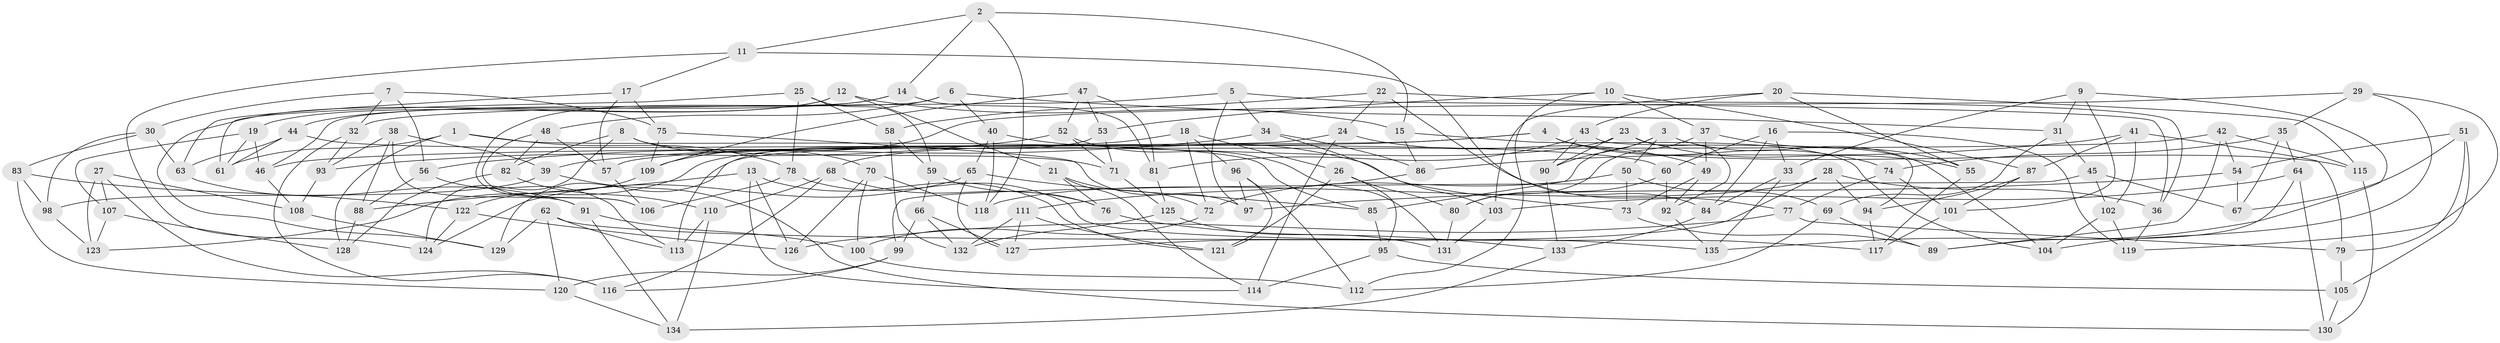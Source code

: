 // Generated by graph-tools (version 1.1) at 2025/16/03/09/25 04:16:31]
// undirected, 135 vertices, 270 edges
graph export_dot {
graph [start="1"]
  node [color=gray90,style=filled];
  1;
  2;
  3;
  4;
  5;
  6;
  7;
  8;
  9;
  10;
  11;
  12;
  13;
  14;
  15;
  16;
  17;
  18;
  19;
  20;
  21;
  22;
  23;
  24;
  25;
  26;
  27;
  28;
  29;
  30;
  31;
  32;
  33;
  34;
  35;
  36;
  37;
  38;
  39;
  40;
  41;
  42;
  43;
  44;
  45;
  46;
  47;
  48;
  49;
  50;
  51;
  52;
  53;
  54;
  55;
  56;
  57;
  58;
  59;
  60;
  61;
  62;
  63;
  64;
  65;
  66;
  67;
  68;
  69;
  70;
  71;
  72;
  73;
  74;
  75;
  76;
  77;
  78;
  79;
  80;
  81;
  82;
  83;
  84;
  85;
  86;
  87;
  88;
  89;
  90;
  91;
  92;
  93;
  94;
  95;
  96;
  97;
  98;
  99;
  100;
  101;
  102;
  103;
  104;
  105;
  106;
  107;
  108;
  109;
  110;
  111;
  112;
  113;
  114;
  115;
  116;
  117;
  118;
  119;
  120;
  121;
  122;
  123;
  124;
  125;
  126;
  127;
  128;
  129;
  130;
  131;
  132;
  133;
  134;
  135;
  1 -- 128;
  1 -- 78;
  1 -- 61;
  1 -- 85;
  2 -- 11;
  2 -- 118;
  2 -- 14;
  2 -- 15;
  3 -- 104;
  3 -- 50;
  3 -- 90;
  3 -- 85;
  4 -- 74;
  4 -- 39;
  4 -- 57;
  4 -- 115;
  5 -- 97;
  5 -- 34;
  5 -- 36;
  5 -- 32;
  6 -- 31;
  6 -- 46;
  6 -- 48;
  6 -- 40;
  7 -- 30;
  7 -- 56;
  7 -- 75;
  7 -- 32;
  8 -- 71;
  8 -- 82;
  8 -- 70;
  8 -- 124;
  9 -- 31;
  9 -- 101;
  9 -- 33;
  9 -- 135;
  10 -- 37;
  10 -- 112;
  10 -- 53;
  10 -- 87;
  11 -- 84;
  11 -- 124;
  11 -- 17;
  12 -- 21;
  12 -- 19;
  12 -- 129;
  12 -- 15;
  13 -- 114;
  13 -- 88;
  13 -- 121;
  13 -- 126;
  14 -- 106;
  14 -- 81;
  14 -- 44;
  15 -- 104;
  15 -- 86;
  16 -- 60;
  16 -- 119;
  16 -- 33;
  16 -- 84;
  17 -- 57;
  17 -- 63;
  17 -- 75;
  18 -- 123;
  18 -- 26;
  18 -- 72;
  18 -- 96;
  19 -- 46;
  19 -- 61;
  19 -- 107;
  20 -- 55;
  20 -- 43;
  20 -- 115;
  20 -- 103;
  21 -- 72;
  21 -- 114;
  21 -- 76;
  22 -- 77;
  22 -- 24;
  22 -- 36;
  22 -- 58;
  23 -- 92;
  23 -- 55;
  23 -- 68;
  23 -- 90;
  24 -- 49;
  24 -- 114;
  24 -- 129;
  25 -- 61;
  25 -- 78;
  25 -- 59;
  25 -- 58;
  26 -- 80;
  26 -- 121;
  26 -- 95;
  27 -- 123;
  27 -- 116;
  27 -- 108;
  27 -- 107;
  28 -- 94;
  28 -- 36;
  28 -- 127;
  28 -- 118;
  29 -- 35;
  29 -- 109;
  29 -- 119;
  29 -- 104;
  30 -- 63;
  30 -- 98;
  30 -- 83;
  31 -- 69;
  31 -- 45;
  32 -- 93;
  32 -- 116;
  33 -- 135;
  33 -- 84;
  34 -- 86;
  34 -- 103;
  34 -- 56;
  35 -- 74;
  35 -- 67;
  35 -- 64;
  36 -- 119;
  37 -- 80;
  37 -- 49;
  37 -- 55;
  38 -- 93;
  38 -- 88;
  38 -- 91;
  38 -- 39;
  39 -- 98;
  39 -- 130;
  40 -- 118;
  40 -- 65;
  40 -- 73;
  41 -- 102;
  41 -- 86;
  41 -- 79;
  41 -- 87;
  42 -- 46;
  42 -- 54;
  42 -- 89;
  42 -- 115;
  43 -- 94;
  43 -- 81;
  43 -- 90;
  44 -- 60;
  44 -- 63;
  44 -- 61;
  45 -- 99;
  45 -- 102;
  45 -- 67;
  46 -- 108;
  47 -- 52;
  47 -- 109;
  47 -- 53;
  47 -- 81;
  48 -- 82;
  48 -- 57;
  48 -- 106;
  49 -- 92;
  49 -- 73;
  50 -- 69;
  50 -- 73;
  50 -- 72;
  51 -- 67;
  51 -- 105;
  51 -- 79;
  51 -- 54;
  52 -- 71;
  52 -- 131;
  52 -- 93;
  53 -- 71;
  53 -- 113;
  54 -- 67;
  54 -- 97;
  55 -- 117;
  56 -- 113;
  56 -- 88;
  57 -- 106;
  58 -- 59;
  58 -- 132;
  59 -- 66;
  59 -- 76;
  60 -- 92;
  60 -- 80;
  62 -- 113;
  62 -- 120;
  62 -- 135;
  62 -- 129;
  63 -- 91;
  64 -- 89;
  64 -- 130;
  64 -- 103;
  65 -- 124;
  65 -- 85;
  65 -- 127;
  66 -- 127;
  66 -- 99;
  66 -- 132;
  68 -- 76;
  68 -- 110;
  68 -- 116;
  69 -- 89;
  69 -- 112;
  70 -- 118;
  70 -- 100;
  70 -- 126;
  71 -- 125;
  72 -- 100;
  73 -- 89;
  74 -- 101;
  74 -- 77;
  75 -- 109;
  75 -- 97;
  76 -- 133;
  77 -- 79;
  77 -- 126;
  78 -- 106;
  78 -- 117;
  79 -- 105;
  80 -- 131;
  81 -- 125;
  82 -- 128;
  82 -- 110;
  83 -- 120;
  83 -- 122;
  83 -- 98;
  84 -- 133;
  85 -- 95;
  86 -- 111;
  87 -- 94;
  87 -- 101;
  88 -- 128;
  90 -- 133;
  91 -- 100;
  91 -- 134;
  92 -- 135;
  93 -- 108;
  94 -- 117;
  95 -- 105;
  95 -- 114;
  96 -- 121;
  96 -- 97;
  96 -- 112;
  98 -- 123;
  99 -- 116;
  99 -- 120;
  100 -- 112;
  101 -- 117;
  102 -- 119;
  102 -- 104;
  103 -- 131;
  105 -- 130;
  107 -- 128;
  107 -- 123;
  108 -- 129;
  109 -- 122;
  110 -- 134;
  110 -- 113;
  111 -- 121;
  111 -- 132;
  111 -- 127;
  115 -- 130;
  120 -- 134;
  122 -- 124;
  122 -- 126;
  125 -- 132;
  125 -- 131;
  133 -- 134;
}
